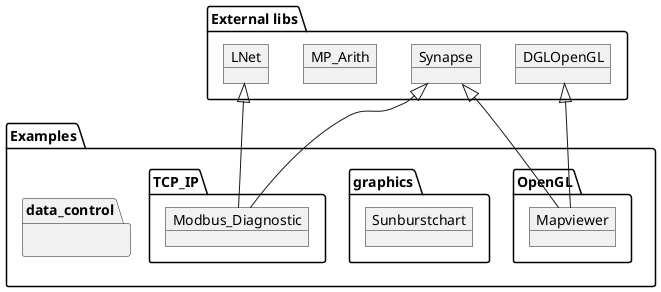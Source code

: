 'Convert to Image using: https://plantuml.com/de/
@startuml

package "Examples" {
  package "OpenGL" {
   object Mapviewer
  }
  package "data_control" {
  }
  package "graphics" {
   object Sunburstchart
  }
  package "TCP_IP" {
   object Modbus_Diagnostic
  }
}

package "External libs" {
object Synapse
object LNet 
object MP_Arith
object DGLOpenGL
Synapse <|-- Mapviewer 
DGLOpenGL <|-- Mapviewer 
Synapse <|-- Modbus_Diagnostic
LNet <|-- Modbus_Diagnostic
}


@enduml
